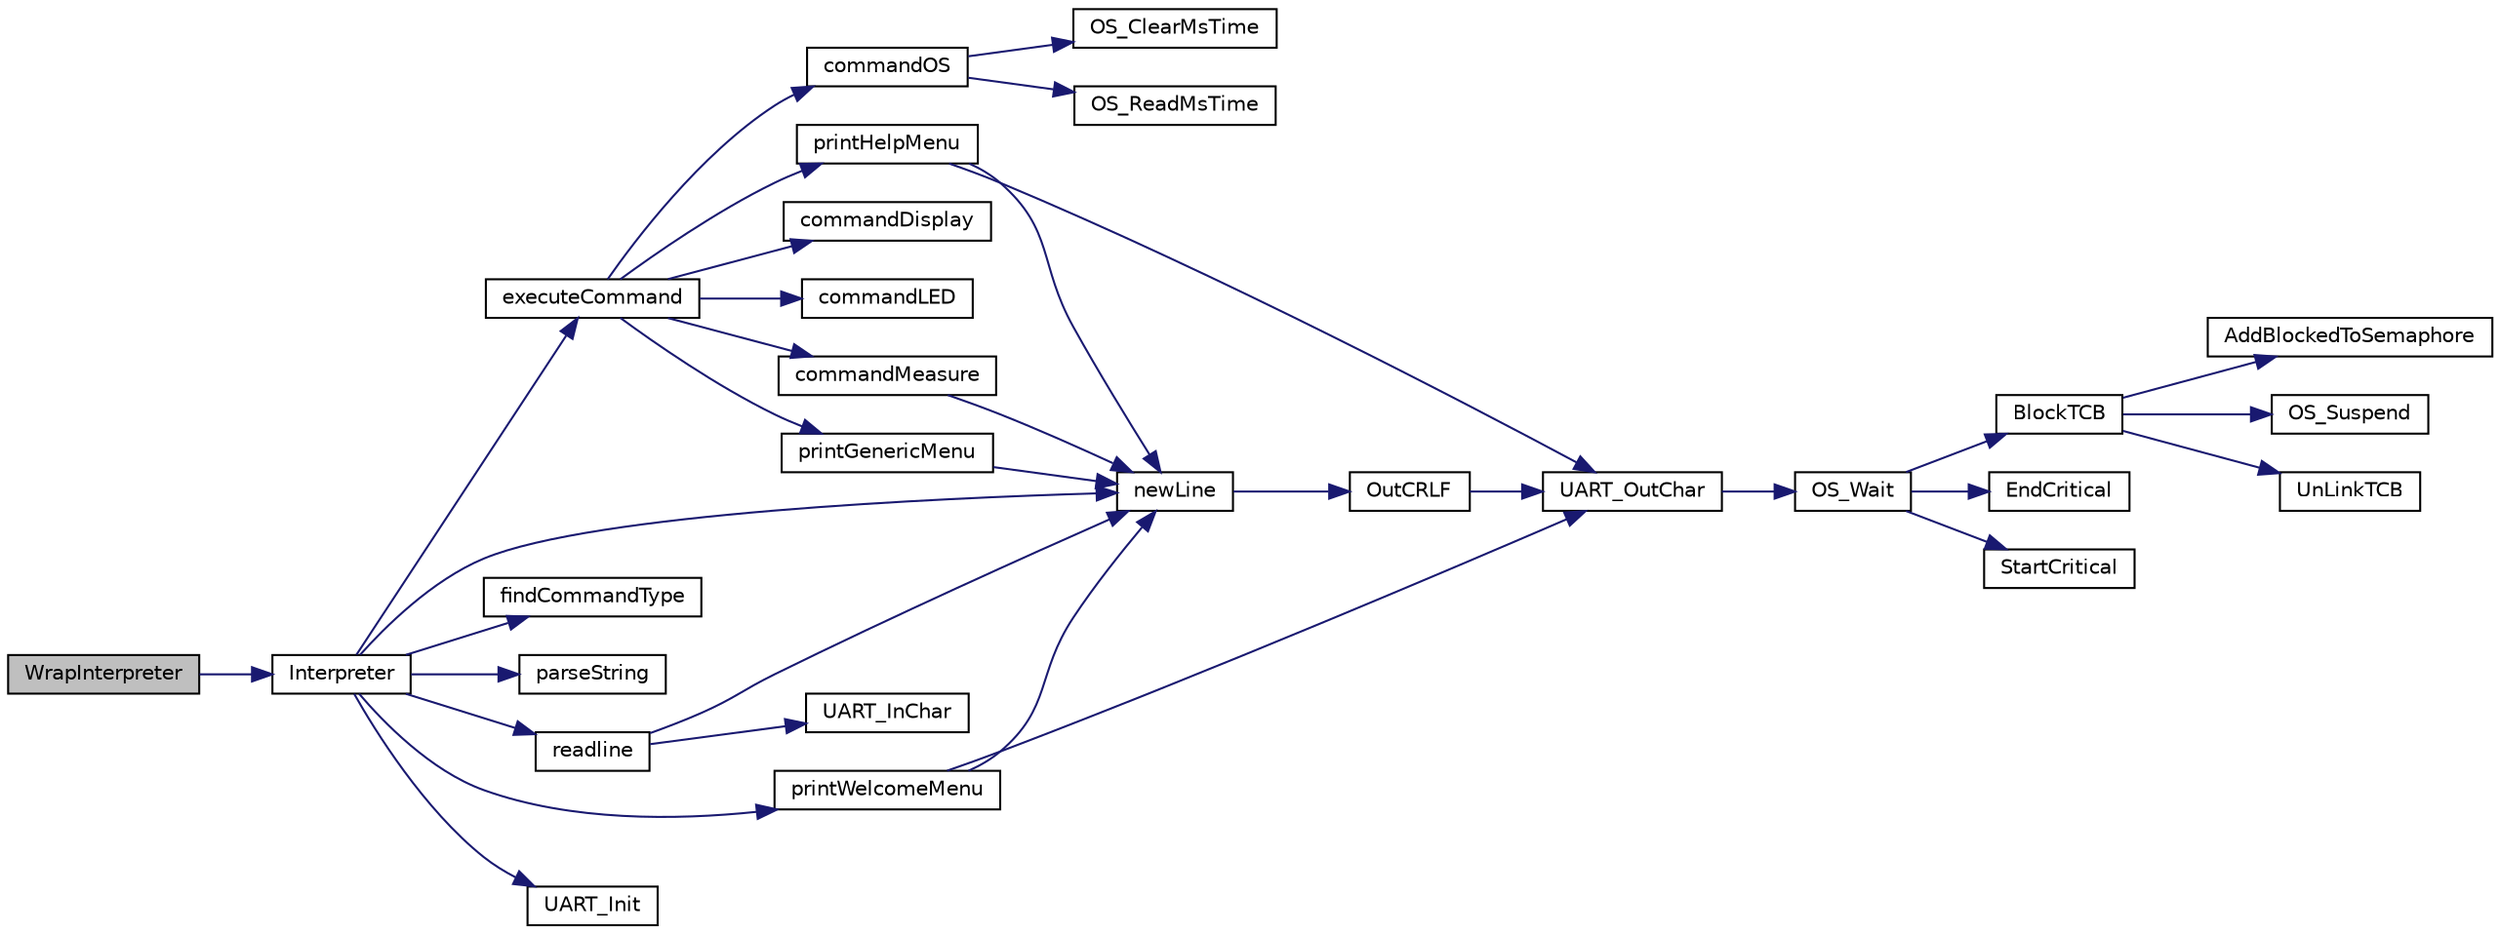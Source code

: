 digraph "WrapInterpreter"
{
 // LATEX_PDF_SIZE
  edge [fontname="Helvetica",fontsize="10",labelfontname="Helvetica",labelfontsize="10"];
  node [fontname="Helvetica",fontsize="10",shape=record];
  rankdir="LR";
  Node1 [label="WrapInterpreter",height=0.2,width=0.4,color="black", fillcolor="grey75", style="filled", fontcolor="black",tooltip="Run interpreter using UART0 (in USB debugger)"];
  Node1 -> Node2 [color="midnightblue",fontsize="10",style="solid",fontname="Helvetica"];
  Node2 [label="Interpreter",height=0.2,width=0.4,color="black", fillcolor="white", style="filled",URL="$_interpreter_8c.html#a2e36aaea6b9cab2ca1faab2c2d760271",tooltip=" "];
  Node2 -> Node3 [color="midnightblue",fontsize="10",style="solid",fontname="Helvetica"];
  Node3 [label="executeCommand",height=0.2,width=0.4,color="black", fillcolor="white", style="filled",URL="$_interpreter_8c.html#a9114c4f99de7fb28b6e220b582ff86af",tooltip=" "];
  Node3 -> Node4 [color="midnightblue",fontsize="10",style="solid",fontname="Helvetica"];
  Node4 [label="commandDisplay",height=0.2,width=0.4,color="black", fillcolor="white", style="filled",URL="$_interpreter_8c.html#a115df44bc26fcdfbb13fd046e4ed29cd",tooltip=" "];
  Node3 -> Node5 [color="midnightblue",fontsize="10",style="solid",fontname="Helvetica"];
  Node5 [label="commandLED",height=0.2,width=0.4,color="black", fillcolor="white", style="filled",URL="$_interpreter_8c.html#ab0b16b013847b083bcaed21b01ac975f",tooltip=" "];
  Node3 -> Node6 [color="midnightblue",fontsize="10",style="solid",fontname="Helvetica"];
  Node6 [label="commandMeasure",height=0.2,width=0.4,color="black", fillcolor="white", style="filled",URL="$_interpreter_8c.html#a35e8d00822acb2f8b65e5f903a5474dd",tooltip=" "];
  Node6 -> Node7 [color="midnightblue",fontsize="10",style="solid",fontname="Helvetica"];
  Node7 [label="newLine",height=0.2,width=0.4,color="black", fillcolor="white", style="filled",URL="$_interpreter_8c.html#ac43fd57408ef9782a78ad90b3d466ed6",tooltip=" "];
  Node7 -> Node8 [color="midnightblue",fontsize="10",style="solid",fontname="Helvetica"];
  Node8 [label="OutCRLF",height=0.2,width=0.4,color="black", fillcolor="white", style="filled",URL="$_u_a_r_t0_8c.html#ae57176b8f54ba3f337f15238d7cf8ba6",tooltip=" "];
  Node8 -> Node9 [color="midnightblue",fontsize="10",style="solid",fontname="Helvetica"];
  Node9 [label="UART_OutChar",height=0.2,width=0.4,color="black", fillcolor="white", style="filled",URL="$_u_a_r_t0_8c.html#a4ef2f92682b12a347cf1f81cccda4da7",tooltip=" "];
  Node9 -> Node10 [color="midnightblue",fontsize="10",style="solid",fontname="Helvetica"];
  Node10 [label="OS_Wait",height=0.2,width=0.4,color="black", fillcolor="white", style="filled",URL="$_o_s_8c.html#aad29612829941c857ed685f40e193cd0",tooltip="semaphore value decrement"];
  Node10 -> Node11 [color="midnightblue",fontsize="10",style="solid",fontname="Helvetica"];
  Node11 [label="BlockTCB",height=0.2,width=0.4,color="black", fillcolor="white", style="filled",URL="$_o_s_8c.html#aef10d0f111dd7005eb47910c2c539774",tooltip="Add current TCB to blocked list then yield, ratatatat."];
  Node11 -> Node12 [color="midnightblue",fontsize="10",style="solid",fontname="Helvetica"];
  Node12 [label="AddBlockedToSemaphore",height=0.2,width=0.4,color="black", fillcolor="white", style="filled",URL="$_o_s_8c.html#adf29cacb24e7fe15bc46811f994eaa57",tooltip="Add TCB to blocked Linked list of semaphore."];
  Node11 -> Node13 [color="midnightblue",fontsize="10",style="solid",fontname="Helvetica"];
  Node13 [label="OS_Suspend",height=0.2,width=0.4,color="black", fillcolor="white", style="filled",URL="$_o_s_8c.html#a4e71587568a2a48931a35615cad1b5db",tooltip="This function suspends current thread by forcing context switch call."];
  Node11 -> Node14 [color="midnightblue",fontsize="10",style="solid",fontname="Helvetica"];
  Node14 [label="UnLinkTCB",height=0.2,width=0.4,color="black", fillcolor="white", style="filled",URL="$_o_s_8c.html#aad5d03b551650383d80786160b0c5e37",tooltip="UnLinkTCB Remove thread form Doubly LL of TCB, copy pasta."];
  Node10 -> Node15 [color="midnightblue",fontsize="10",style="solid",fontname="Helvetica"];
  Node15 [label="EndCritical",height=0.2,width=0.4,color="black", fillcolor="white", style="filled",URL="$startup_8h.html#a334154d527e554c179f59f15789a9034",tooltip="End of critical section (ISR = prev ISR) @parameter sr previously saved PSR."];
  Node10 -> Node16 [color="midnightblue",fontsize="10",style="solid",fontname="Helvetica"];
  Node16 [label="StartCritical",height=0.2,width=0.4,color="black", fillcolor="white", style="filled",URL="$startup_8h.html#a2bd85031589c754845b826ef8a50fe15",tooltip="Start Criticat Sections, Disable Global Interrupts."];
  Node3 -> Node17 [color="midnightblue",fontsize="10",style="solid",fontname="Helvetica"];
  Node17 [label="commandOS",height=0.2,width=0.4,color="black", fillcolor="white", style="filled",URL="$_interpreter_8c.html#a0cbe8bf10240e56591ca4fd9a4dc5683",tooltip=" "];
  Node17 -> Node18 [color="midnightblue",fontsize="10",style="solid",fontname="Helvetica"];
  Node18 [label="OS_ClearMsTime",height=0.2,width=0.4,color="black", fillcolor="white", style="filled",URL="$_o_s_8c.html#ace6ec4b7947542f7d7ff3104d8c759bd",tooltip=" "];
  Node17 -> Node19 [color="midnightblue",fontsize="10",style="solid",fontname="Helvetica"];
  Node19 [label="OS_ReadMsTime",height=0.2,width=0.4,color="black", fillcolor="white", style="filled",URL="$_o_s_8c.html#a866f6e5e80d65996a8411092f8a94524",tooltip=" "];
  Node3 -> Node20 [color="midnightblue",fontsize="10",style="solid",fontname="Helvetica"];
  Node20 [label="printGenericMenu",height=0.2,width=0.4,color="black", fillcolor="white", style="filled",URL="$_interpreter_8c.html#a10ac54ed249ffb7aee617ea4c511a844",tooltip=" "];
  Node20 -> Node7 [color="midnightblue",fontsize="10",style="solid",fontname="Helvetica"];
  Node3 -> Node21 [color="midnightblue",fontsize="10",style="solid",fontname="Helvetica"];
  Node21 [label="printHelpMenu",height=0.2,width=0.4,color="black", fillcolor="white", style="filled",URL="$_interpreter_8c.html#a3d4a924cff71a4caf3cfd637e41573df",tooltip=" "];
  Node21 -> Node7 [color="midnightblue",fontsize="10",style="solid",fontname="Helvetica"];
  Node21 -> Node9 [color="midnightblue",fontsize="10",style="solid",fontname="Helvetica"];
  Node2 -> Node22 [color="midnightblue",fontsize="10",style="solid",fontname="Helvetica"];
  Node22 [label="findCommandType",height=0.2,width=0.4,color="black", fillcolor="white", style="filled",URL="$_interpreter_8c.html#a149e93a5d83b7ddc89ebe8b7fefdcbe5",tooltip=" "];
  Node2 -> Node7 [color="midnightblue",fontsize="10",style="solid",fontname="Helvetica"];
  Node2 -> Node23 [color="midnightblue",fontsize="10",style="solid",fontname="Helvetica"];
  Node23 [label="parseString",height=0.2,width=0.4,color="black", fillcolor="white", style="filled",URL="$_interpreter_8c.html#aee5b836a491eb27d4f813f17f8682873",tooltip=" "];
  Node2 -> Node24 [color="midnightblue",fontsize="10",style="solid",fontname="Helvetica"];
  Node24 [label="printWelcomeMenu",height=0.2,width=0.4,color="black", fillcolor="white", style="filled",URL="$_interpreter_8c.html#a5bca4abc7a5cf09ca8daea25e5d67d85",tooltip=" "];
  Node24 -> Node7 [color="midnightblue",fontsize="10",style="solid",fontname="Helvetica"];
  Node24 -> Node9 [color="midnightblue",fontsize="10",style="solid",fontname="Helvetica"];
  Node2 -> Node25 [color="midnightblue",fontsize="10",style="solid",fontname="Helvetica"];
  Node25 [label="readline",height=0.2,width=0.4,color="black", fillcolor="white", style="filled",URL="$_interpreter_8c.html#a72b8ebb864d5a2ab2a3feef2a9ba2689",tooltip=" "];
  Node25 -> Node7 [color="midnightblue",fontsize="10",style="solid",fontname="Helvetica"];
  Node25 -> Node26 [color="midnightblue",fontsize="10",style="solid",fontname="Helvetica"];
  Node26 [label="UART_InChar",height=0.2,width=0.4,color="black", fillcolor="white", style="filled",URL="$_u_a_r_t0_8c.html#a00e894bb188320a2f4dcd5a78b80da52",tooltip=" "];
  Node2 -> Node27 [color="midnightblue",fontsize="10",style="solid",fontname="Helvetica"];
  Node27 [label="UART_Init",height=0.2,width=0.4,color="black", fillcolor="white", style="filled",URL="$_u_a_r_t0_8h.html#ad5cbed2a2222bb84e8b5c1caaa50634e",tooltip=" "];
}
